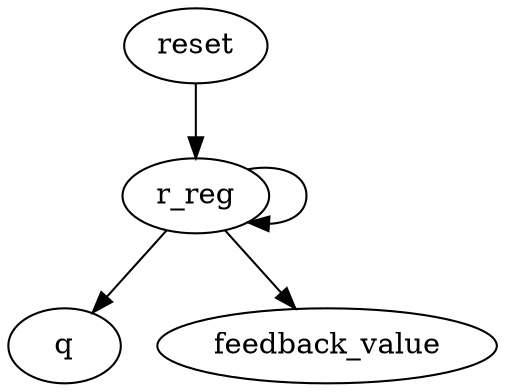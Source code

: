 digraph "" {
	r_reg -> r_reg	[weight=9.0];
	r_reg -> q	[weight=1.0];
	r_reg -> feedback_value	[weight=1.0];
	reset -> r_reg	[weight=6.0];
}
